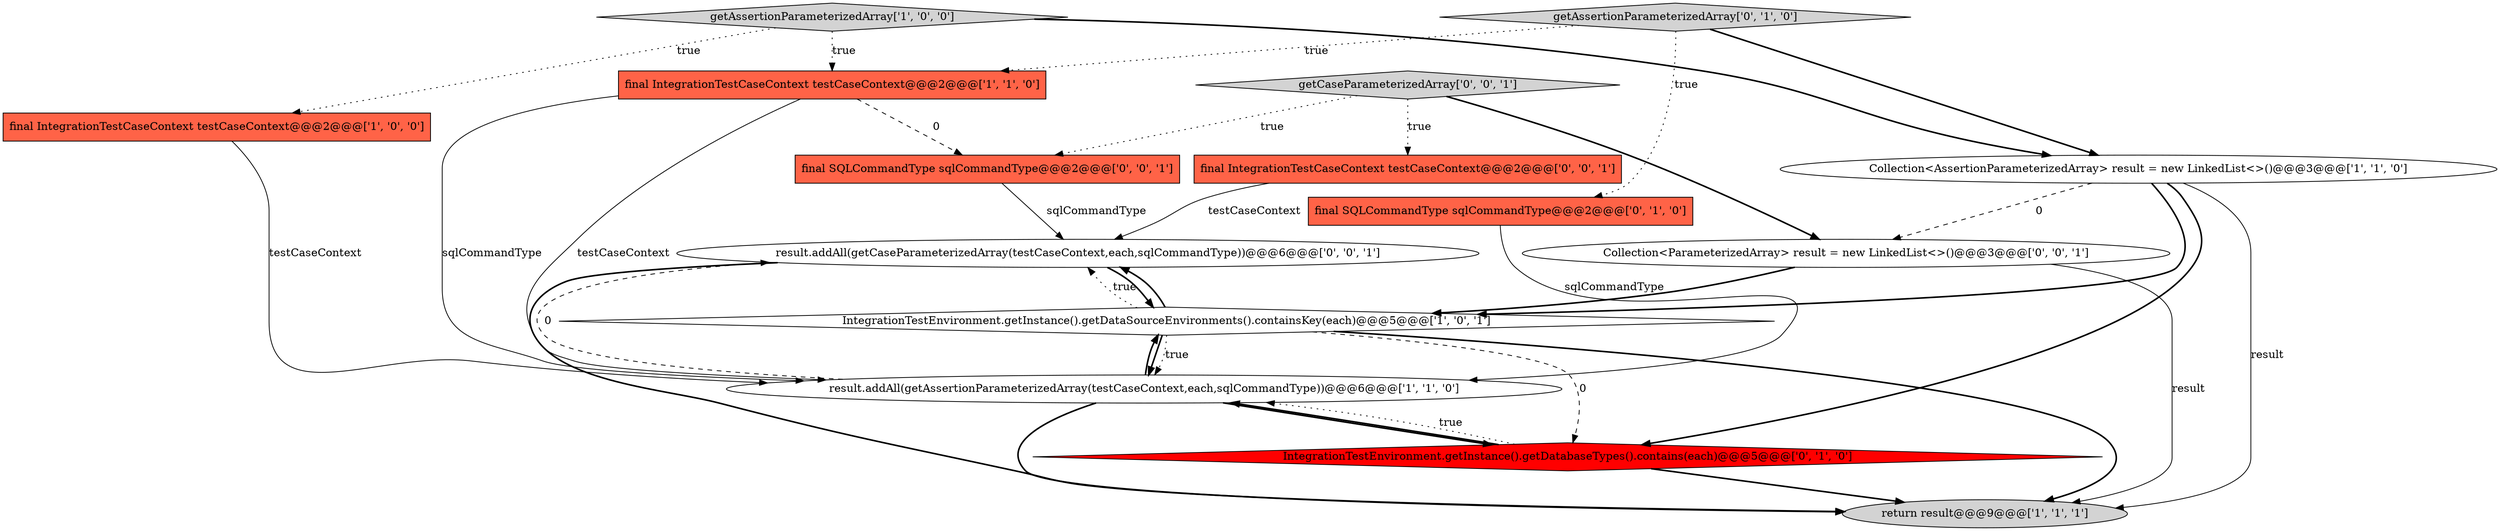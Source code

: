 digraph {
12 [style = filled, label = "final SQLCommandType sqlCommandType@@@2@@@['0', '0', '1']", fillcolor = tomato, shape = box image = "AAA0AAABBB3BBB"];
3 [style = filled, label = "result.addAll(getAssertionParameterizedArray(testCaseContext,each,sqlCommandType))@@@6@@@['1', '1', '0']", fillcolor = white, shape = ellipse image = "AAA0AAABBB1BBB"];
8 [style = filled, label = "final SQLCommandType sqlCommandType@@@2@@@['0', '1', '0']", fillcolor = tomato, shape = box image = "AAA0AAABBB2BBB"];
14 [style = filled, label = "result.addAll(getCaseParameterizedArray(testCaseContext,each,sqlCommandType))@@@6@@@['0', '0', '1']", fillcolor = white, shape = ellipse image = "AAA0AAABBB3BBB"];
4 [style = filled, label = "final IntegrationTestCaseContext testCaseContext@@@2@@@['1', '0', '0']", fillcolor = tomato, shape = box image = "AAA0AAABBB1BBB"];
9 [style = filled, label = "IntegrationTestEnvironment.getInstance().getDatabaseTypes().contains(each)@@@5@@@['0', '1', '0']", fillcolor = red, shape = diamond image = "AAA1AAABBB2BBB"];
11 [style = filled, label = "final IntegrationTestCaseContext testCaseContext@@@2@@@['0', '0', '1']", fillcolor = tomato, shape = box image = "AAA0AAABBB3BBB"];
2 [style = filled, label = "IntegrationTestEnvironment.getInstance().getDataSourceEnvironments().containsKey(each)@@@5@@@['1', '0', '1']", fillcolor = white, shape = diamond image = "AAA0AAABBB1BBB"];
10 [style = filled, label = "getCaseParameterizedArray['0', '0', '1']", fillcolor = lightgray, shape = diamond image = "AAA0AAABBB3BBB"];
5 [style = filled, label = "return result@@@9@@@['1', '1', '1']", fillcolor = lightgray, shape = ellipse image = "AAA0AAABBB1BBB"];
13 [style = filled, label = "Collection<ParameterizedArray> result = new LinkedList<>()@@@3@@@['0', '0', '1']", fillcolor = white, shape = ellipse image = "AAA0AAABBB3BBB"];
6 [style = filled, label = "final IntegrationTestCaseContext testCaseContext@@@2@@@['1', '1', '0']", fillcolor = tomato, shape = box image = "AAA0AAABBB1BBB"];
1 [style = filled, label = "getAssertionParameterizedArray['1', '0', '0']", fillcolor = lightgray, shape = diamond image = "AAA0AAABBB1BBB"];
7 [style = filled, label = "getAssertionParameterizedArray['0', '1', '0']", fillcolor = lightgray, shape = diamond image = "AAA0AAABBB2BBB"];
0 [style = filled, label = "Collection<AssertionParameterizedArray> result = new LinkedList<>()@@@3@@@['1', '1', '0']", fillcolor = white, shape = ellipse image = "AAA0AAABBB1BBB"];
2->3 [style = dotted, label="true"];
4->3 [style = solid, label="testCaseContext"];
7->6 [style = dotted, label="true"];
0->9 [style = bold, label=""];
10->12 [style = dotted, label="true"];
6->3 [style = solid, label="testCaseContext"];
2->3 [style = bold, label=""];
0->2 [style = bold, label=""];
14->5 [style = bold, label=""];
7->0 [style = bold, label=""];
1->4 [style = dotted, label="true"];
1->0 [style = bold, label=""];
6->3 [style = solid, label="sqlCommandType"];
6->12 [style = dashed, label="0"];
3->9 [style = bold, label=""];
3->5 [style = bold, label=""];
8->3 [style = solid, label="sqlCommandType"];
3->2 [style = bold, label=""];
10->13 [style = bold, label=""];
11->14 [style = solid, label="testCaseContext"];
10->11 [style = dotted, label="true"];
2->9 [style = dashed, label="0"];
13->5 [style = solid, label="result"];
0->5 [style = solid, label="result"];
2->14 [style = bold, label=""];
0->13 [style = dashed, label="0"];
9->5 [style = bold, label=""];
9->3 [style = bold, label=""];
1->6 [style = dotted, label="true"];
2->14 [style = dotted, label="true"];
14->2 [style = bold, label=""];
12->14 [style = solid, label="sqlCommandType"];
3->14 [style = dashed, label="0"];
7->8 [style = dotted, label="true"];
9->3 [style = dotted, label="true"];
2->5 [style = bold, label=""];
13->2 [style = bold, label=""];
}

